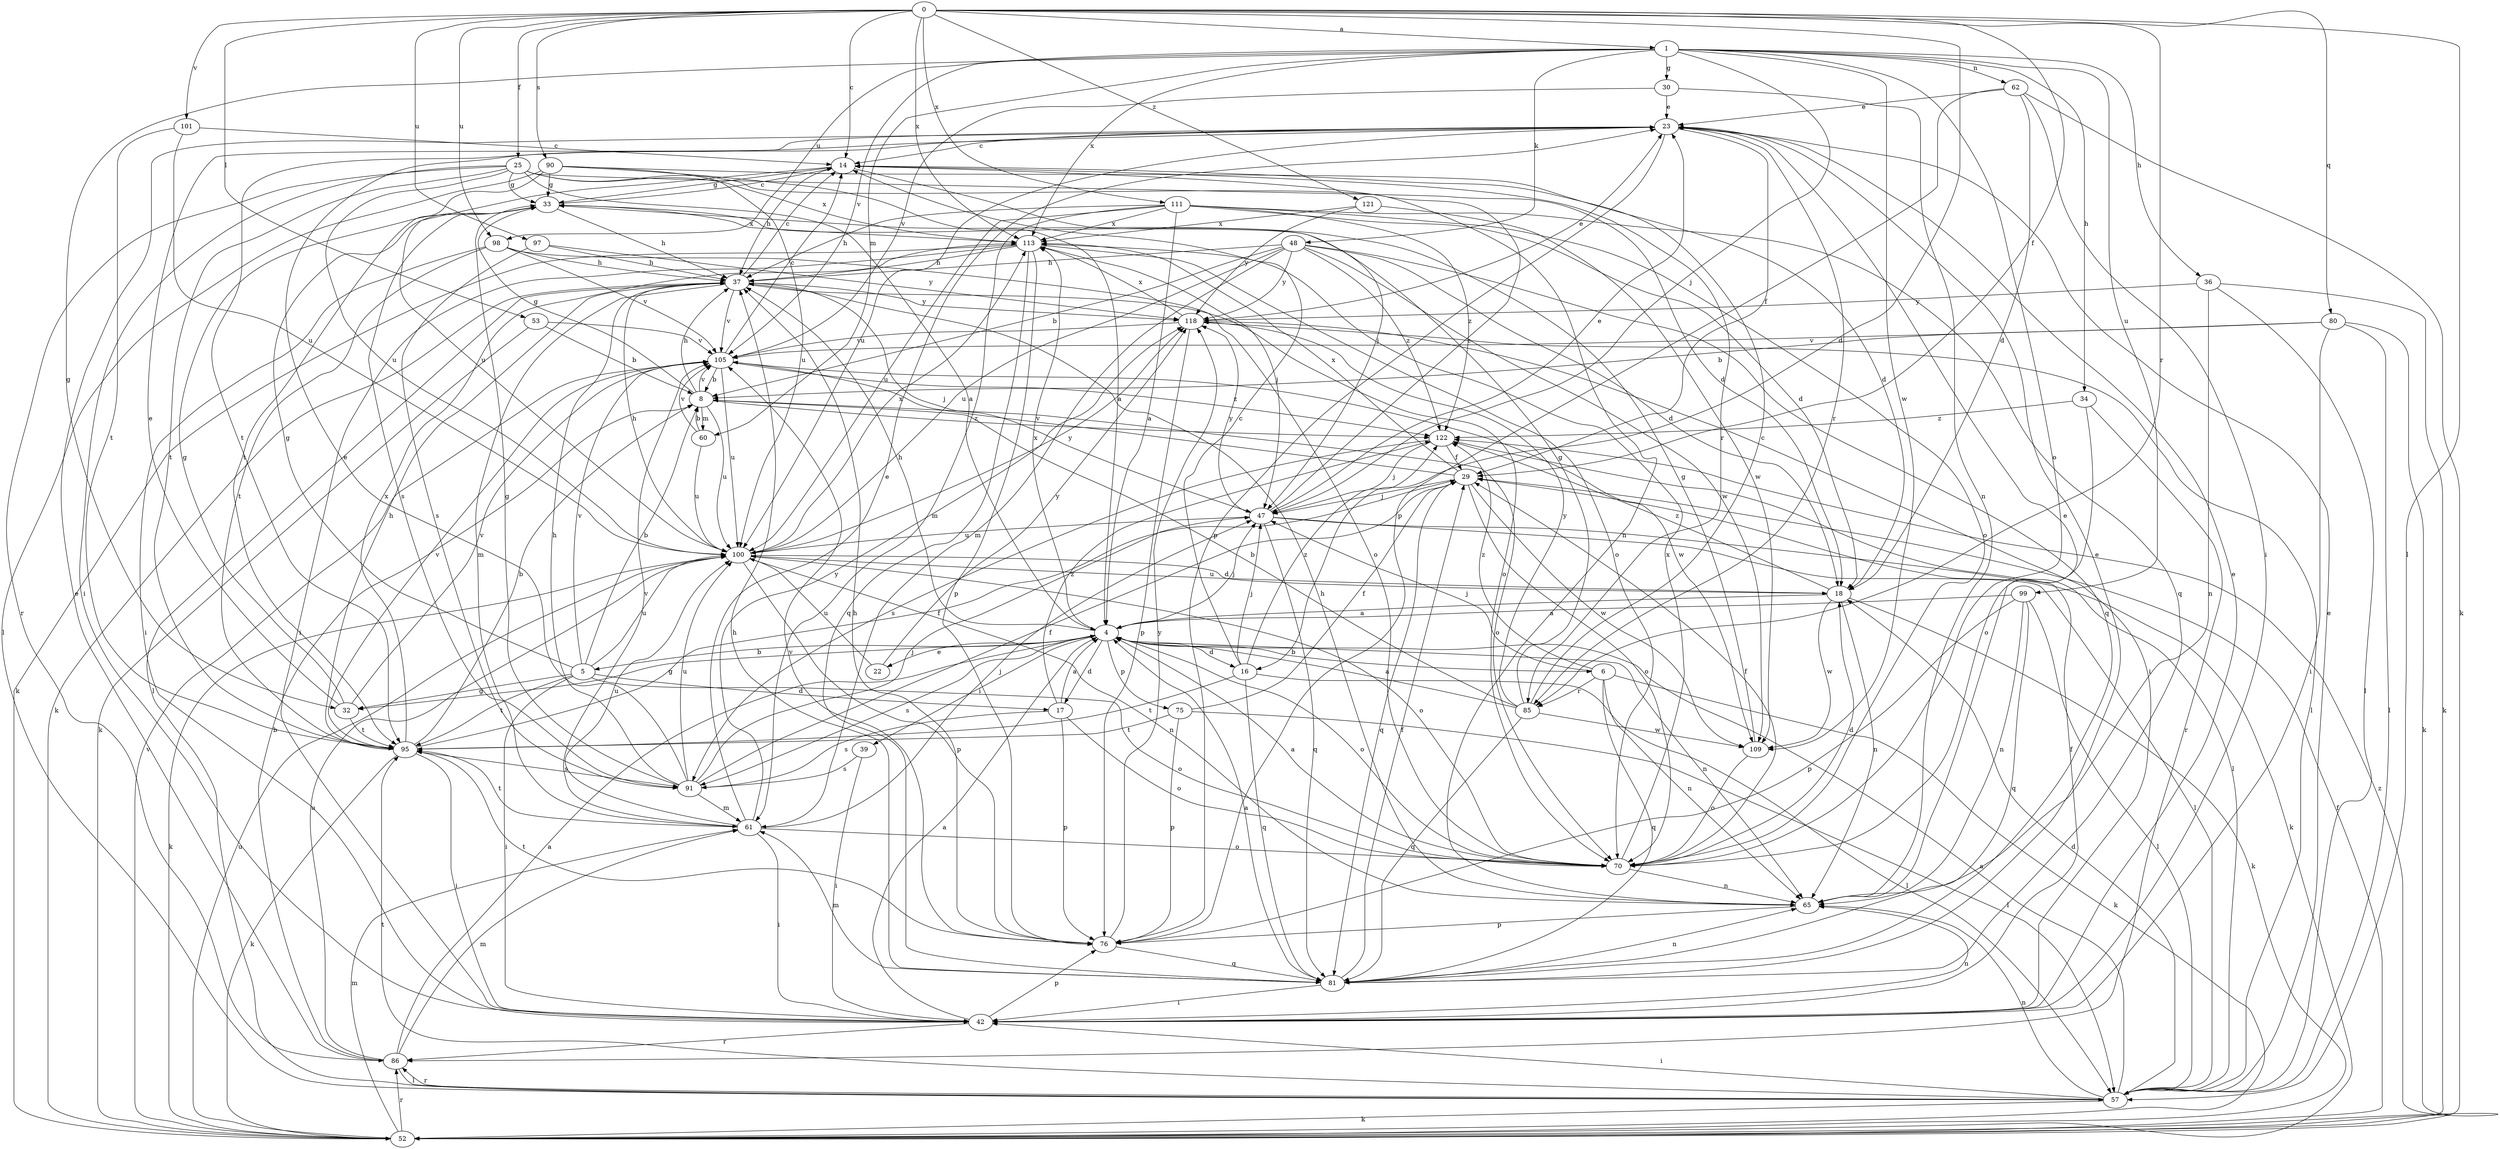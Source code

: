 strict digraph  {
0;
1;
4;
5;
6;
8;
14;
16;
17;
18;
22;
23;
25;
29;
30;
32;
33;
34;
36;
37;
39;
42;
47;
48;
52;
53;
57;
60;
61;
62;
65;
70;
75;
76;
80;
81;
85;
86;
90;
91;
95;
97;
98;
99;
100;
101;
105;
109;
111;
113;
118;
121;
122;
0 -> 1  [label=a];
0 -> 14  [label=c];
0 -> 16  [label=d];
0 -> 25  [label=f];
0 -> 29  [label=f];
0 -> 53  [label=l];
0 -> 57  [label=l];
0 -> 80  [label=q];
0 -> 85  [label=r];
0 -> 90  [label=s];
0 -> 97  [label=u];
0 -> 98  [label=u];
0 -> 101  [label=v];
0 -> 111  [label=x];
0 -> 113  [label=x];
0 -> 121  [label=z];
1 -> 30  [label=g];
1 -> 32  [label=g];
1 -> 34  [label=h];
1 -> 36  [label=h];
1 -> 47  [label=j];
1 -> 48  [label=k];
1 -> 60  [label=m];
1 -> 62  [label=n];
1 -> 70  [label=o];
1 -> 98  [label=u];
1 -> 99  [label=u];
1 -> 105  [label=v];
1 -> 109  [label=w];
1 -> 113  [label=x];
4 -> 5  [label=b];
4 -> 6  [label=b];
4 -> 16  [label=d];
4 -> 17  [label=d];
4 -> 22  [label=e];
4 -> 32  [label=g];
4 -> 37  [label=h];
4 -> 39  [label=i];
4 -> 47  [label=j];
4 -> 65  [label=n];
4 -> 70  [label=o];
4 -> 75  [label=p];
4 -> 91  [label=s];
4 -> 113  [label=x];
5 -> 8  [label=b];
5 -> 17  [label=d];
5 -> 32  [label=g];
5 -> 33  [label=g];
5 -> 42  [label=i];
5 -> 70  [label=o];
5 -> 95  [label=t];
5 -> 100  [label=u];
5 -> 105  [label=v];
6 -> 47  [label=j];
6 -> 52  [label=k];
6 -> 65  [label=n];
6 -> 81  [label=q];
6 -> 85  [label=r];
6 -> 122  [label=z];
8 -> 33  [label=g];
8 -> 37  [label=h];
8 -> 60  [label=m];
8 -> 70  [label=o];
8 -> 100  [label=u];
8 -> 105  [label=v];
8 -> 122  [label=z];
14 -> 33  [label=g];
14 -> 37  [label=h];
14 -> 47  [label=j];
14 -> 85  [label=r];
14 -> 100  [label=u];
16 -> 14  [label=c];
16 -> 47  [label=j];
16 -> 57  [label=l];
16 -> 81  [label=q];
16 -> 95  [label=t];
16 -> 122  [label=z];
17 -> 4  [label=a];
17 -> 70  [label=o];
17 -> 76  [label=p];
17 -> 91  [label=s];
17 -> 122  [label=z];
18 -> 4  [label=a];
18 -> 52  [label=k];
18 -> 65  [label=n];
18 -> 100  [label=u];
18 -> 109  [label=w];
18 -> 122  [label=z];
22 -> 100  [label=u];
22 -> 118  [label=y];
23 -> 14  [label=c];
23 -> 29  [label=f];
23 -> 76  [label=p];
23 -> 85  [label=r];
23 -> 95  [label=t];
23 -> 100  [label=u];
25 -> 4  [label=a];
25 -> 18  [label=d];
25 -> 33  [label=g];
25 -> 42  [label=i];
25 -> 65  [label=n];
25 -> 86  [label=r];
25 -> 95  [label=t];
25 -> 100  [label=u];
25 -> 113  [label=x];
29 -> 47  [label=j];
29 -> 70  [label=o];
29 -> 81  [label=q];
29 -> 105  [label=v];
29 -> 109  [label=w];
29 -> 113  [label=x];
30 -> 23  [label=e];
30 -> 65  [label=n];
30 -> 105  [label=v];
32 -> 23  [label=e];
32 -> 33  [label=g];
32 -> 95  [label=t];
32 -> 105  [label=v];
33 -> 14  [label=c];
33 -> 37  [label=h];
33 -> 91  [label=s];
33 -> 113  [label=x];
34 -> 70  [label=o];
34 -> 86  [label=r];
34 -> 122  [label=z];
36 -> 52  [label=k];
36 -> 57  [label=l];
36 -> 65  [label=n];
36 -> 118  [label=y];
37 -> 14  [label=c];
37 -> 47  [label=j];
37 -> 52  [label=k];
37 -> 57  [label=l];
37 -> 61  [label=m];
37 -> 70  [label=o];
37 -> 105  [label=v];
37 -> 118  [label=y];
39 -> 42  [label=i];
39 -> 91  [label=s];
42 -> 4  [label=a];
42 -> 23  [label=e];
42 -> 29  [label=f];
42 -> 65  [label=n];
42 -> 76  [label=p];
42 -> 86  [label=r];
47 -> 14  [label=c];
47 -> 23  [label=e];
47 -> 52  [label=k];
47 -> 57  [label=l];
47 -> 81  [label=q];
47 -> 100  [label=u];
47 -> 118  [label=y];
48 -> 8  [label=b];
48 -> 18  [label=d];
48 -> 37  [label=h];
48 -> 61  [label=m];
48 -> 81  [label=q];
48 -> 100  [label=u];
48 -> 109  [label=w];
48 -> 118  [label=y];
48 -> 122  [label=z];
52 -> 29  [label=f];
52 -> 61  [label=m];
52 -> 86  [label=r];
52 -> 100  [label=u];
52 -> 105  [label=v];
52 -> 122  [label=z];
53 -> 8  [label=b];
53 -> 52  [label=k];
53 -> 105  [label=v];
57 -> 4  [label=a];
57 -> 18  [label=d];
57 -> 23  [label=e];
57 -> 42  [label=i];
57 -> 52  [label=k];
57 -> 65  [label=n];
57 -> 86  [label=r];
57 -> 95  [label=t];
60 -> 8  [label=b];
60 -> 100  [label=u];
60 -> 105  [label=v];
61 -> 23  [label=e];
61 -> 42  [label=i];
61 -> 47  [label=j];
61 -> 70  [label=o];
61 -> 95  [label=t];
61 -> 100  [label=u];
61 -> 105  [label=v];
61 -> 118  [label=y];
62 -> 18  [label=d];
62 -> 23  [label=e];
62 -> 42  [label=i];
62 -> 52  [label=k];
62 -> 76  [label=p];
65 -> 23  [label=e];
65 -> 37  [label=h];
65 -> 76  [label=p];
70 -> 4  [label=a];
70 -> 18  [label=d];
70 -> 29  [label=f];
70 -> 65  [label=n];
70 -> 113  [label=x];
75 -> 29  [label=f];
75 -> 57  [label=l];
75 -> 76  [label=p];
75 -> 95  [label=t];
76 -> 37  [label=h];
76 -> 81  [label=q];
76 -> 95  [label=t];
76 -> 105  [label=v];
76 -> 118  [label=y];
80 -> 8  [label=b];
80 -> 42  [label=i];
80 -> 52  [label=k];
80 -> 57  [label=l];
80 -> 105  [label=v];
81 -> 4  [label=a];
81 -> 23  [label=e];
81 -> 29  [label=f];
81 -> 37  [label=h];
81 -> 42  [label=i];
81 -> 61  [label=m];
81 -> 65  [label=n];
85 -> 4  [label=a];
85 -> 8  [label=b];
85 -> 14  [label=c];
85 -> 33  [label=g];
85 -> 81  [label=q];
85 -> 109  [label=w];
85 -> 118  [label=y];
86 -> 4  [label=a];
86 -> 8  [label=b];
86 -> 23  [label=e];
86 -> 57  [label=l];
86 -> 61  [label=m];
86 -> 100  [label=u];
90 -> 4  [label=a];
90 -> 18  [label=d];
90 -> 33  [label=g];
90 -> 57  [label=l];
90 -> 95  [label=t];
90 -> 100  [label=u];
91 -> 23  [label=e];
91 -> 29  [label=f];
91 -> 33  [label=g];
91 -> 37  [label=h];
91 -> 47  [label=j];
91 -> 61  [label=m];
91 -> 100  [label=u];
95 -> 8  [label=b];
95 -> 29  [label=f];
95 -> 37  [label=h];
95 -> 42  [label=i];
95 -> 52  [label=k];
95 -> 91  [label=s];
95 -> 105  [label=v];
95 -> 113  [label=x];
97 -> 37  [label=h];
97 -> 91  [label=s];
97 -> 118  [label=y];
98 -> 37  [label=h];
98 -> 42  [label=i];
98 -> 70  [label=o];
98 -> 95  [label=t];
98 -> 105  [label=v];
99 -> 4  [label=a];
99 -> 57  [label=l];
99 -> 65  [label=n];
99 -> 76  [label=p];
99 -> 81  [label=q];
100 -> 18  [label=d];
100 -> 37  [label=h];
100 -> 52  [label=k];
100 -> 65  [label=n];
100 -> 70  [label=o];
100 -> 76  [label=p];
100 -> 113  [label=x];
100 -> 118  [label=y];
101 -> 14  [label=c];
101 -> 95  [label=t];
101 -> 100  [label=u];
105 -> 8  [label=b];
105 -> 14  [label=c];
105 -> 100  [label=u];
105 -> 109  [label=w];
105 -> 122  [label=z];
109 -> 33  [label=g];
109 -> 70  [label=o];
111 -> 4  [label=a];
111 -> 18  [label=d];
111 -> 37  [label=h];
111 -> 61  [label=m];
111 -> 70  [label=o];
111 -> 81  [label=q];
111 -> 100  [label=u];
111 -> 113  [label=x];
111 -> 122  [label=z];
113 -> 37  [label=h];
113 -> 42  [label=i];
113 -> 47  [label=j];
113 -> 52  [label=k];
113 -> 70  [label=o];
113 -> 76  [label=p];
113 -> 81  [label=q];
118 -> 23  [label=e];
118 -> 42  [label=i];
118 -> 57  [label=l];
118 -> 76  [label=p];
118 -> 105  [label=v];
118 -> 113  [label=x];
121 -> 109  [label=w];
121 -> 113  [label=x];
121 -> 118  [label=y];
122 -> 29  [label=f];
122 -> 47  [label=j];
122 -> 57  [label=l];
122 -> 91  [label=s];
}
